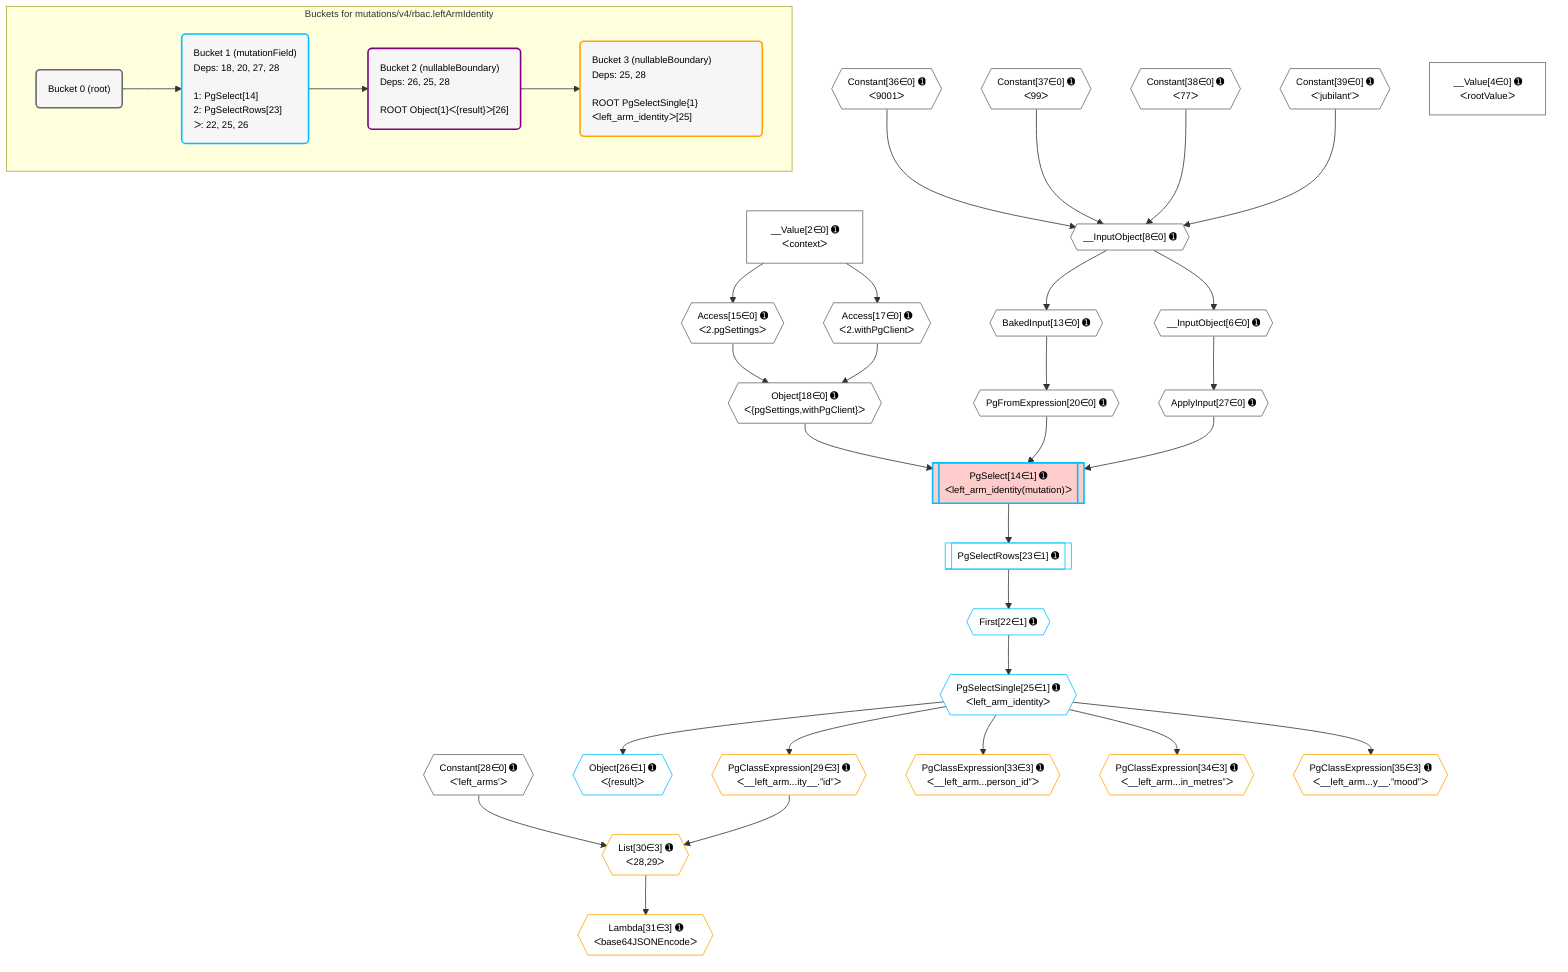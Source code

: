 %%{init: {'themeVariables': { 'fontSize': '12px'}}}%%
graph TD
    classDef path fill:#eee,stroke:#000,color:#000
    classDef plan fill:#fff,stroke-width:1px,color:#000
    classDef itemplan fill:#fff,stroke-width:2px,color:#000
    classDef unbatchedplan fill:#dff,stroke-width:1px,color:#000
    classDef sideeffectplan fill:#fcc,stroke-width:2px,color:#000
    classDef bucket fill:#f6f6f6,color:#000,stroke-width:2px,text-align:left

    subgraph "Buckets for mutations/v4/rbac.leftArmIdentity"
    Bucket0("Bucket 0 (root)"):::bucket
    Bucket1("Bucket 1 (mutationField)<br />Deps: 18, 20, 27, 28<br /><br />1: PgSelect[14]<br />2: PgSelectRows[23]<br />ᐳ: 22, 25, 26"):::bucket
    Bucket2("Bucket 2 (nullableBoundary)<br />Deps: 26, 25, 28<br /><br />ROOT Object{1}ᐸ{result}ᐳ[26]"):::bucket
    Bucket3("Bucket 3 (nullableBoundary)<br />Deps: 25, 28<br /><br />ROOT PgSelectSingle{1}ᐸleft_arm_identityᐳ[25]"):::bucket
    end
    Bucket0 --> Bucket1
    Bucket1 --> Bucket2
    Bucket2 --> Bucket3

    %% plan dependencies
    __InputObject8{{"__InputObject[8∈0] ➊"}}:::plan
    Constant36{{"Constant[36∈0] ➊<br />ᐸ9001ᐳ"}}:::plan
    Constant37{{"Constant[37∈0] ➊<br />ᐸ99ᐳ"}}:::plan
    Constant38{{"Constant[38∈0] ➊<br />ᐸ77ᐳ"}}:::plan
    Constant39{{"Constant[39∈0] ➊<br />ᐸ'jubilant'ᐳ"}}:::plan
    Constant36 & Constant37 & Constant38 & Constant39 --> __InputObject8
    __InputObject6{{"__InputObject[6∈0] ➊"}}:::plan
    __InputObject8 --> __InputObject6
    Object18{{"Object[18∈0] ➊<br />ᐸ{pgSettings,withPgClient}ᐳ"}}:::plan
    Access15{{"Access[15∈0] ➊<br />ᐸ2.pgSettingsᐳ"}}:::plan
    Access17{{"Access[17∈0] ➊<br />ᐸ2.withPgClientᐳ"}}:::plan
    Access15 & Access17 --> Object18
    BakedInput13{{"BakedInput[13∈0] ➊"}}:::plan
    __InputObject8 --> BakedInput13
    __Value2["__Value[2∈0] ➊<br />ᐸcontextᐳ"]:::plan
    __Value2 --> Access15
    __Value2 --> Access17
    PgFromExpression20{{"PgFromExpression[20∈0] ➊"}}:::plan
    BakedInput13 --> PgFromExpression20
    ApplyInput27{{"ApplyInput[27∈0] ➊"}}:::plan
    __InputObject6 --> ApplyInput27
    __Value4["__Value[4∈0] ➊<br />ᐸrootValueᐳ"]:::plan
    Constant28{{"Constant[28∈0] ➊<br />ᐸ'left_arms'ᐳ"}}:::plan
    PgSelect14[["PgSelect[14∈1] ➊<br />ᐸleft_arm_identity(mutation)ᐳ"]]:::sideeffectplan
    Object18 & PgFromExpression20 & ApplyInput27 --> PgSelect14
    First22{{"First[22∈1] ➊"}}:::plan
    PgSelectRows23[["PgSelectRows[23∈1] ➊"]]:::plan
    PgSelectRows23 --> First22
    PgSelect14 --> PgSelectRows23
    PgSelectSingle25{{"PgSelectSingle[25∈1] ➊<br />ᐸleft_arm_identityᐳ"}}:::plan
    First22 --> PgSelectSingle25
    Object26{{"Object[26∈1] ➊<br />ᐸ{result}ᐳ"}}:::plan
    PgSelectSingle25 --> Object26
    List30{{"List[30∈3] ➊<br />ᐸ28,29ᐳ"}}:::plan
    PgClassExpression29{{"PgClassExpression[29∈3] ➊<br />ᐸ__left_arm...ity__.”id”ᐳ"}}:::plan
    Constant28 & PgClassExpression29 --> List30
    PgSelectSingle25 --> PgClassExpression29
    Lambda31{{"Lambda[31∈3] ➊<br />ᐸbase64JSONEncodeᐳ"}}:::plan
    List30 --> Lambda31
    PgClassExpression33{{"PgClassExpression[33∈3] ➊<br />ᐸ__left_arm...person_id”ᐳ"}}:::plan
    PgSelectSingle25 --> PgClassExpression33
    PgClassExpression34{{"PgClassExpression[34∈3] ➊<br />ᐸ__left_arm...in_metres”ᐳ"}}:::plan
    PgSelectSingle25 --> PgClassExpression34
    PgClassExpression35{{"PgClassExpression[35∈3] ➊<br />ᐸ__left_arm...y__.”mood”ᐳ"}}:::plan
    PgSelectSingle25 --> PgClassExpression35

    %% define steps
    classDef bucket0 stroke:#696969
    class Bucket0,__Value2,__Value4,__InputObject6,__InputObject8,BakedInput13,Access15,Access17,Object18,PgFromExpression20,ApplyInput27,Constant28,Constant36,Constant37,Constant38,Constant39 bucket0
    classDef bucket1 stroke:#00bfff
    class Bucket1,PgSelect14,First22,PgSelectRows23,PgSelectSingle25,Object26 bucket1
    classDef bucket2 stroke:#7f007f
    class Bucket2 bucket2
    classDef bucket3 stroke:#ffa500
    class Bucket3,PgClassExpression29,List30,Lambda31,PgClassExpression33,PgClassExpression34,PgClassExpression35 bucket3